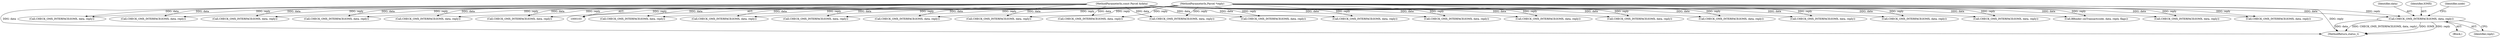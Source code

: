digraph "0_Android_0bb5ced60304da7f61478ffd359e7ba65d72f181@pointer" {
"1000769" [label="(Call,CHECK_OMX_INTERFACE(IOMX, data, reply))"];
"1000105" [label="(MethodParameterIn,const Parcel &data)"];
"1000106" [label="(MethodParameterIn,Parcel *reply)"];
"1001017" [label="(Call,CHECK_OMX_INTERFACE(IOMX, data, reply))"];
"1000138" [label="(Call,CHECK_OMX_INTERFACE(IOMX, data, reply))"];
"1000933" [label="(Call,CHECK_OMX_INTERFACE(IOMX, data, reply))"];
"1000769" [label="(Call,CHECK_OMX_INTERFACE(IOMX, data, reply))"];
"1000771" [label="(Identifier,data)"];
"1000772" [label="(Identifier,reply)"];
"1001337" [label="(MethodReturn,status_t)"];
"1001332" [label="(Call,BBinder::onTransact(code, data, reply, flags))"];
"1001133" [label="(Call,CHECK_OMX_INTERFACE(IOMX, data, reply))"];
"1000245" [label="(Call,CHECK_OMX_INTERFACE(IOMX, data, reply))"];
"1000857" [label="(Call,CHECK_OMX_INTERFACE(IOMX, data, reply))"];
"1000532" [label="(Call,CHECK_OMX_INTERFACE(IOMX, data, reply))"];
"1000114" [label="(Call,CHECK_OMX_INTERFACE(IOMX, data, reply))"];
"1000228" [label="(Call,CHECK_OMX_INTERFACE(IOMX, data, reply))"];
"1000768" [label="(Block,)"];
"1000974" [label="(Call,CHECK_OMX_INTERFACE(IOMX, data, reply))"];
"1001245" [label="(Call,CHECK_OMX_INTERFACE(IOMX, data, reply))"];
"1000912" [label="(Call,CHECK_OMX_INTERFACE(IOMX, data, reply))"];
"1000770" [label="(Identifier,IOMX)"];
"1000106" [label="(MethodParameterIn,Parcel *reply)"];
"1001214" [label="(Call,CHECK_OMX_INTERFACE(IOMX, data, reply))"];
"1001068" [label="(Call,CHECK_OMX_INTERFACE(IOMX, data, reply))"];
"1000680" [label="(Call,CHECK_OMX_INTERFACE(IOMX, data, reply))"];
"1000188" [label="(Call,CHECK_OMX_INTERFACE(IOMX, data, reply))"];
"1000775" [label="(Identifier,node)"];
"1000826" [label="(Call,CHECK_OMX_INTERFACE(IOMX, data, reply))"];
"1001296" [label="(Call,CHECK_OMX_INTERFACE(IOMX, data, reply))"];
"1000561" [label="(Call,CHECK_OMX_INTERFACE(IOMX, data, reply))"];
"1000278" [label="(Call,CHECK_OMX_INTERFACE(IOMX, data, reply))"];
"1000727" [label="(Call,CHECK_OMX_INTERFACE(IOMX, data, reply))"];
"1000594" [label="(Call,CHECK_OMX_INTERFACE(IOMX, data, reply))"];
"1000105" [label="(MethodParameterIn,const Parcel &data)"];
"1001185" [label="(Call,CHECK_OMX_INTERFACE(IOMX, data, reply))"];
"1000628" [label="(Call,CHECK_OMX_INTERFACE(IOMX, data, reply))"];
"1000769" -> "1000768"  [label="AST: "];
"1000769" -> "1000772"  [label="CFG: "];
"1000770" -> "1000769"  [label="AST: "];
"1000771" -> "1000769"  [label="AST: "];
"1000772" -> "1000769"  [label="AST: "];
"1000775" -> "1000769"  [label="CFG: "];
"1000769" -> "1001337"  [label="DDG: CHECK_OMX_INTERFACE(IOMX, data, reply)"];
"1000769" -> "1001337"  [label="DDG: IOMX"];
"1000769" -> "1001337"  [label="DDG: reply"];
"1000769" -> "1001337"  [label="DDG: data"];
"1000105" -> "1000769"  [label="DDG: data"];
"1000106" -> "1000769"  [label="DDG: reply"];
"1000105" -> "1000103"  [label="AST: "];
"1000105" -> "1001337"  [label="DDG: data"];
"1000105" -> "1000114"  [label="DDG: data"];
"1000105" -> "1000138"  [label="DDG: data"];
"1000105" -> "1000188"  [label="DDG: data"];
"1000105" -> "1000228"  [label="DDG: data"];
"1000105" -> "1000245"  [label="DDG: data"];
"1000105" -> "1000278"  [label="DDG: data"];
"1000105" -> "1000532"  [label="DDG: data"];
"1000105" -> "1000561"  [label="DDG: data"];
"1000105" -> "1000594"  [label="DDG: data"];
"1000105" -> "1000628"  [label="DDG: data"];
"1000105" -> "1000680"  [label="DDG: data"];
"1000105" -> "1000727"  [label="DDG: data"];
"1000105" -> "1000826"  [label="DDG: data"];
"1000105" -> "1000857"  [label="DDG: data"];
"1000105" -> "1000912"  [label="DDG: data"];
"1000105" -> "1000933"  [label="DDG: data"];
"1000105" -> "1000974"  [label="DDG: data"];
"1000105" -> "1001017"  [label="DDG: data"];
"1000105" -> "1001068"  [label="DDG: data"];
"1000105" -> "1001133"  [label="DDG: data"];
"1000105" -> "1001185"  [label="DDG: data"];
"1000105" -> "1001214"  [label="DDG: data"];
"1000105" -> "1001245"  [label="DDG: data"];
"1000105" -> "1001296"  [label="DDG: data"];
"1000105" -> "1001332"  [label="DDG: data"];
"1000106" -> "1000103"  [label="AST: "];
"1000106" -> "1001337"  [label="DDG: reply"];
"1000106" -> "1000114"  [label="DDG: reply"];
"1000106" -> "1000138"  [label="DDG: reply"];
"1000106" -> "1000188"  [label="DDG: reply"];
"1000106" -> "1000228"  [label="DDG: reply"];
"1000106" -> "1000245"  [label="DDG: reply"];
"1000106" -> "1000278"  [label="DDG: reply"];
"1000106" -> "1000532"  [label="DDG: reply"];
"1000106" -> "1000561"  [label="DDG: reply"];
"1000106" -> "1000594"  [label="DDG: reply"];
"1000106" -> "1000628"  [label="DDG: reply"];
"1000106" -> "1000680"  [label="DDG: reply"];
"1000106" -> "1000727"  [label="DDG: reply"];
"1000106" -> "1000826"  [label="DDG: reply"];
"1000106" -> "1000857"  [label="DDG: reply"];
"1000106" -> "1000912"  [label="DDG: reply"];
"1000106" -> "1000933"  [label="DDG: reply"];
"1000106" -> "1000974"  [label="DDG: reply"];
"1000106" -> "1001017"  [label="DDG: reply"];
"1000106" -> "1001068"  [label="DDG: reply"];
"1000106" -> "1001133"  [label="DDG: reply"];
"1000106" -> "1001185"  [label="DDG: reply"];
"1000106" -> "1001214"  [label="DDG: reply"];
"1000106" -> "1001245"  [label="DDG: reply"];
"1000106" -> "1001296"  [label="DDG: reply"];
"1000106" -> "1001332"  [label="DDG: reply"];
}
